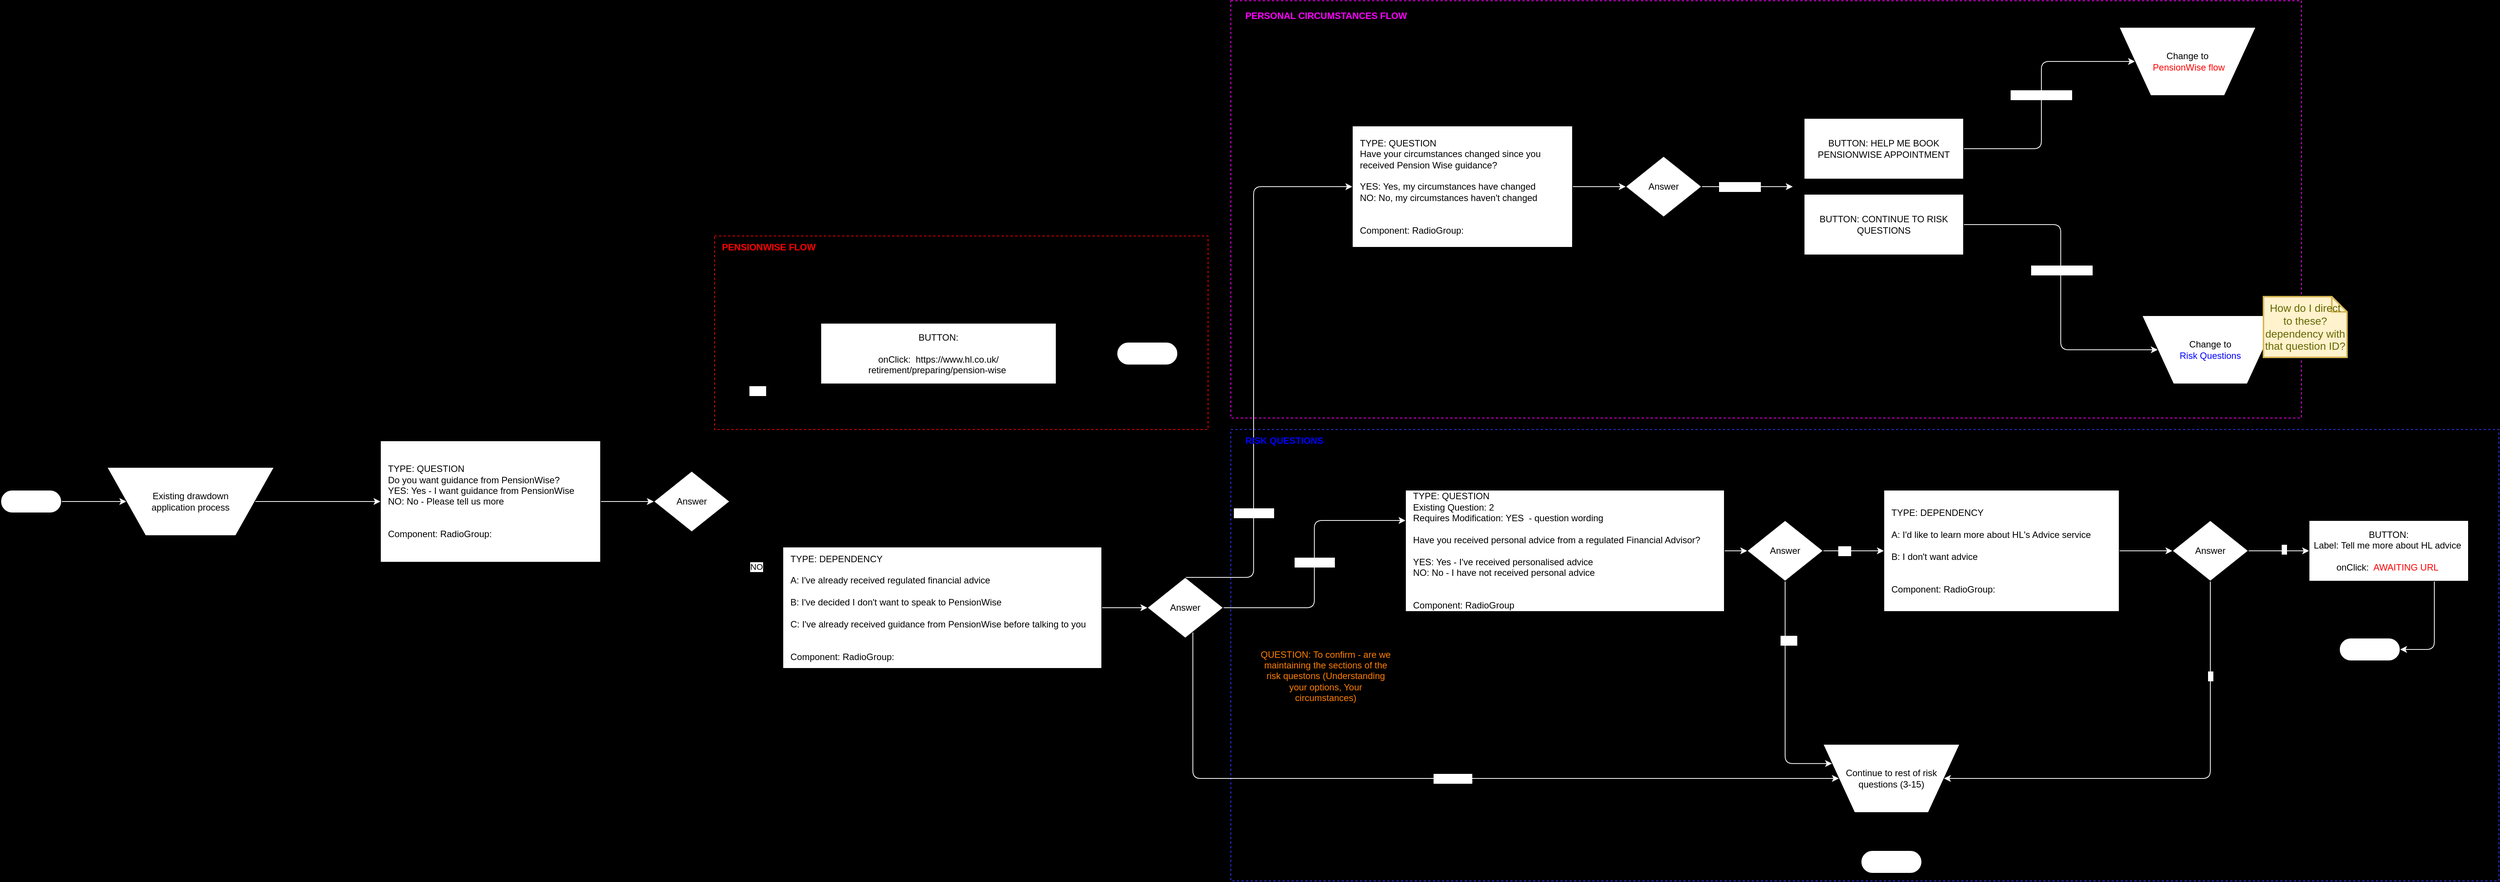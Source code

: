 <mxfile>
    <diagram id="alUt72OySs_jfltP_hej" name="Page-1">
        <mxGraphModel dx="2049" dy="1725" grid="1" gridSize="17" guides="1" tooltips="1" connect="1" arrows="1" fold="1" page="1" pageScale="1" pageWidth="3300" pageHeight="4681" background="#000000" math="0" shadow="0">
            <root>
                <mxCell id="0"/>
                <mxCell id="1" parent="0"/>
                <mxCell id="89" value="" style="whiteSpace=wrap;html=1;fontColor=#FFFFFF;fillColor=none;dashed=1;strokeColor=#3333FF;" parent="1" vertex="1">
                    <mxGeometry x="1620" y="625" width="1670" height="595" as="geometry"/>
                </mxCell>
                <mxCell id="95" value="" style="whiteSpace=wrap;html=1;fontColor=#FFFFFF;fillColor=none;dashed=1;strokeColor=#FF00FF;" parent="1" vertex="1">
                    <mxGeometry x="1620" y="60" width="1410" height="550" as="geometry"/>
                </mxCell>
                <mxCell id="92" value="" style="whiteSpace=wrap;html=1;fontColor=#FFFFFF;fillColor=none;dashed=1;strokeColor=#FF0000;" parent="1" vertex="1">
                    <mxGeometry x="940" y="370" width="650" height="255" as="geometry"/>
                </mxCell>
                <mxCell id="80" value="" style="whiteSpace=wrap;html=1;aspect=fixed;fontColor=#FFFFFF;fillColor=none;dashed=1;" parent="1" vertex="1">
                    <mxGeometry x="2360" y="185" width="240" height="240" as="geometry"/>
                </mxCell>
                <mxCell id="28" style="edgeStyle=elbowEdgeStyle;jumpSize=0;html=1;exitX=1;exitY=0.5;exitDx=0;exitDy=0;entryX=0;entryY=0.5;entryDx=0;entryDy=0;fontColor=#FFFFFF;strokeColor=#FFFFFF;strokeWidth=1;" parent="1" source="3" target="27" edge="1">
                    <mxGeometry relative="1" as="geometry"/>
                </mxCell>
                <mxCell id="3" value="TYPE: DEPENDENCY&lt;br&gt;&lt;br&gt;A: I've already received regulated financial advice&lt;br&gt;&lt;br&gt;B: I've decided I don't want to speak to PensionWise&lt;br&gt;&lt;br&gt;C: I've already received guidance from PensionWise before talking to you&lt;br&gt;&lt;br&gt;&lt;br&gt;Component: RadioGroup:&amp;nbsp;" style="rounded=0;whiteSpace=wrap;html=1;align=left;spacingLeft=8;" parent="1" vertex="1">
                    <mxGeometry x="1030" y="780" width="420" height="160" as="geometry"/>
                </mxCell>
                <mxCell id="99" style="edgeStyle=none;html=1;exitX=0.5;exitY=1;exitDx=0;exitDy=0;entryX=0.5;entryY=0.5;entryDx=0;entryDy=-15;entryPerimeter=0;" parent="1" source="5" target="98" edge="1">
                    <mxGeometry relative="1" as="geometry"/>
                </mxCell>
                <mxCell id="5" value="Continue to rest of risk &lt;br&gt;questions (3-15)" style="verticalLabelPosition=middle;verticalAlign=middle;html=1;shape=trapezoid;perimeter=trapezoidPerimeter;whiteSpace=wrap;size=0.23;arcSize=10;flipV=1;labelPosition=center;align=center;" parent="1" vertex="1">
                    <mxGeometry x="2400" y="1040" width="180" height="90" as="geometry"/>
                </mxCell>
                <mxCell id="12" style="edgeStyle=elbowEdgeStyle;html=1;entryX=0;entryY=0.5;entryDx=0;entryDy=0;" parent="1" source="11" target="3" edge="1">
                    <mxGeometry relative="1" as="geometry"/>
                </mxCell>
                <mxCell id="13" value="NO" style="edgeLabel;html=1;align=center;verticalAlign=middle;resizable=0;points=[];" parent="12" vertex="1" connectable="0">
                    <mxGeometry x="0.152" relative="1" as="geometry">
                        <mxPoint as="offset"/>
                    </mxGeometry>
                </mxCell>
                <mxCell id="18" style="edgeStyle=elbowEdgeStyle;html=1;exitX=0.5;exitY=0;exitDx=0;exitDy=0;entryX=0;entryY=0.5;entryDx=0;entryDy=0;fontColor=#FFFFFF;" parent="1" source="11" target="14" edge="1">
                    <mxGeometry relative="1" as="geometry"/>
                </mxCell>
                <mxCell id="19" value="YES" style="edgeLabel;html=1;align=center;verticalAlign=middle;resizable=0;points=[];fontColor=#FFFFFF;" parent="18" vertex="1" connectable="0">
                    <mxGeometry x="0.176" y="-1" relative="1" as="geometry">
                        <mxPoint as="offset"/>
                    </mxGeometry>
                </mxCell>
                <mxCell id="11" value="&lt;span&gt;Answer&lt;/span&gt;" style="rhombus;html=1;spacing=3;whiteSpace=wrap;spacingTop=0;spacingLeft=0;" parent="1" vertex="1">
                    <mxGeometry x="860" y="680" width="100" height="80" as="geometry"/>
                </mxCell>
                <mxCell id="17" style="edgeStyle=elbowEdgeStyle;html=1;entryX=0;entryY=0.5;entryDx=0;entryDy=0;entryPerimeter=0;fontColor=#FFFFFF;" parent="1" source="14" target="16" edge="1">
                    <mxGeometry relative="1" as="geometry"/>
                </mxCell>
                <mxCell id="14" value="BUTTON:&lt;br&gt;&lt;br&gt;onClick:&amp;nbsp; https://www.hl.co.uk/&lt;br/&gt;retirement/preparing/pension-wise&amp;nbsp;" style="rounded=0;whiteSpace=wrap;html=1;" parent="1" vertex="1">
                    <mxGeometry x="1080" y="485" width="310" height="80" as="geometry"/>
                </mxCell>
                <mxCell id="16" value="&lt;font color=&quot;#ffffff&quot;&gt;END&lt;/font&gt;" style="html=1;dashed=0;whitespace=wrap;shape=mxgraph.dfd.start;fontColor=#FF0000;" parent="1" vertex="1">
                    <mxGeometry x="1470" y="510" width="80" height="30" as="geometry"/>
                </mxCell>
                <mxCell id="24" style="edgeStyle=elbowEdgeStyle;jumpSize=0;html=1;exitX=1;exitY=0.5;exitDx=0;exitDy=0;entryX=0;entryY=0.5;entryDx=0;entryDy=0;fontColor=#FFFFFF;strokeColor=#FFFFFF;strokeWidth=1;" parent="1" source="23" target="11" edge="1">
                    <mxGeometry relative="1" as="geometry"/>
                </mxCell>
                <mxCell id="23" value="TYPE: QUESTION&lt;br&gt;&lt;span style=&quot;text-align: center&quot;&gt;Do you want guidance from PensionWise?&lt;br&gt;&lt;/span&gt;YES: Yes - I want guidance from PensionWise&lt;br&gt;NO: No - Please tell us more&lt;br&gt;&lt;br&gt;&lt;br&gt;Component: RadioGroup:&amp;nbsp;" style="rounded=0;whiteSpace=wrap;html=1;align=left;spacingLeft=8;" parent="1" vertex="1">
                    <mxGeometry x="500" y="640" width="290" height="160" as="geometry"/>
                </mxCell>
                <mxCell id="29" style="edgeStyle=elbowEdgeStyle;jumpSize=0;html=1;fontColor=#FFFFFF;strokeColor=#FFFFFF;strokeWidth=1;entryX=0;entryY=0.5;entryDx=0;entryDy=0;" parent="1" source="27" target="5" edge="1">
                    <mxGeometry relative="1" as="geometry">
                        <Array as="points">
                            <mxPoint x="1570" y="970"/>
                            <mxPoint x="1980" y="790"/>
                        </Array>
                    </mxGeometry>
                </mxCell>
                <mxCell id="30" value="OPTION A" style="edgeLabel;html=1;align=center;verticalAlign=middle;resizable=0;points=[];fontColor=#FFFFFF;" parent="29" vertex="1" connectable="0">
                    <mxGeometry x="0.192" y="4" relative="1" as="geometry">
                        <mxPoint x="-87" y="4" as="offset"/>
                    </mxGeometry>
                </mxCell>
                <mxCell id="68" style="edgeStyle=elbowEdgeStyle;jumpSize=0;html=1;exitX=1;exitY=0.5;exitDx=0;exitDy=0;entryX=0;entryY=0.25;entryDx=0;entryDy=0;fontColor=#FFFFFF;strokeColor=#FFFFFF;strokeWidth=1;" parent="1" source="27" target="32" edge="1">
                    <mxGeometry relative="1" as="geometry"/>
                </mxCell>
                <mxCell id="70" value="OPTION B" style="edgeLabel;html=1;align=center;verticalAlign=middle;resizable=0;points=[];fontColor=#FFFFFF;" parent="68" vertex="1" connectable="0">
                    <mxGeometry x="0.076" relative="1" as="geometry">
                        <mxPoint y="11" as="offset"/>
                    </mxGeometry>
                </mxCell>
                <mxCell id="72" style="edgeStyle=elbowEdgeStyle;jumpSize=0;html=1;exitX=0.5;exitY=0;exitDx=0;exitDy=0;entryX=0;entryY=0.5;entryDx=0;entryDy=0;fontColor=#FFFFFF;strokeColor=#FFFFFF;strokeWidth=1;" parent="1" source="27" target="71" edge="1">
                    <mxGeometry relative="1" as="geometry">
                        <Array as="points">
                            <mxPoint x="1650" y="560"/>
                        </Array>
                    </mxGeometry>
                </mxCell>
                <mxCell id="73" value="OPTION C" style="edgeLabel;html=1;align=center;verticalAlign=middle;resizable=0;points=[];fontColor=#FFFFFF;" parent="72" vertex="1" connectable="0">
                    <mxGeometry x="0.725" y="2" relative="1" as="geometry">
                        <mxPoint x="-29" y="432" as="offset"/>
                    </mxGeometry>
                </mxCell>
                <mxCell id="27" value="&lt;span&gt;Answer&lt;/span&gt;" style="rhombus;html=1;spacing=3;whiteSpace=wrap;spacingTop=0;spacingLeft=0;" parent="1" vertex="1">
                    <mxGeometry x="1510" y="820" width="100" height="80" as="geometry"/>
                </mxCell>
                <mxCell id="39" style="edgeStyle=elbowEdgeStyle;jumpSize=0;html=1;exitX=1;exitY=0.5;exitDx=0;exitDy=0;entryX=0;entryY=0.5;entryDx=0;entryDy=0;fontColor=#FF8000;strokeColor=#FFFFFF;strokeWidth=1;" parent="1" source="32" target="38" edge="1">
                    <mxGeometry relative="1" as="geometry"/>
                </mxCell>
                <mxCell id="32" value="TYPE: QUESTION&lt;br&gt;Existing Question: 2&lt;br&gt;Requires Modification: YES&amp;nbsp; - question wording&lt;br&gt;&lt;br&gt;Have you received personal advice from a regulated Financial Advisor?&lt;br&gt;&lt;br&gt;YES: Yes - I've received personalised advice&lt;br&gt;NO: No - I have not received personal advice&lt;br&gt;&lt;br&gt;&lt;br&gt;Component: RadioGroup" style="rounded=0;whiteSpace=wrap;html=1;align=left;spacingLeft=8;" parent="1" vertex="1">
                    <mxGeometry x="1850" y="705" width="420" height="160" as="geometry"/>
                </mxCell>
                <mxCell id="37" value="QUESTION: To confirm - are we maintaining the sections of the risk questons (Understanding your options, Your circumstances)" style="text;html=1;strokeColor=none;fillColor=none;align=center;verticalAlign=middle;whiteSpace=wrap;rounded=0;fontColor=#FF8000;" parent="1" vertex="1">
                    <mxGeometry x="1655" y="900" width="180" height="100" as="geometry"/>
                </mxCell>
                <mxCell id="40" style="edgeStyle=elbowEdgeStyle;jumpSize=0;html=1;exitX=0.5;exitY=1;exitDx=0;exitDy=0;entryX=0;entryY=0.25;entryDx=0;entryDy=0;fontColor=#FF8000;strokeColor=#FFFFFF;strokeWidth=1;" parent="1" source="38" target="5" edge="1">
                    <mxGeometry relative="1" as="geometry">
                        <Array as="points">
                            <mxPoint x="2350" y="1010"/>
                            <mxPoint x="2190" y="1260"/>
                            <mxPoint x="2290" y="1390"/>
                            <mxPoint x="2290" y="1370"/>
                            <mxPoint x="2250" y="1380"/>
                            <mxPoint x="2190" y="1360"/>
                            <mxPoint x="2190" y="980"/>
                        </Array>
                    </mxGeometry>
                </mxCell>
                <mxCell id="46" value="YES" style="edgeLabel;html=1;align=center;verticalAlign=middle;resizable=0;points=[];fontColor=#FFFFFF;" parent="40" vertex="1" connectable="0">
                    <mxGeometry x="-0.482" y="4" relative="1" as="geometry">
                        <mxPoint as="offset"/>
                    </mxGeometry>
                </mxCell>
                <mxCell id="48" style="edgeStyle=elbowEdgeStyle;jumpSize=0;html=1;exitX=1;exitY=0.5;exitDx=0;exitDy=0;entryX=0;entryY=0.5;entryDx=0;entryDy=0;fontColor=#FFFFFF;strokeColor=#FFFFFF;strokeWidth=1;" parent="1" source="38" target="45" edge="1">
                    <mxGeometry relative="1" as="geometry"/>
                </mxCell>
                <mxCell id="49" value="NO" style="edgeLabel;html=1;align=center;verticalAlign=middle;resizable=0;points=[];fontColor=#FFFFFF;" parent="48" vertex="1" connectable="0">
                    <mxGeometry x="-0.314" relative="1" as="geometry">
                        <mxPoint as="offset"/>
                    </mxGeometry>
                </mxCell>
                <mxCell id="38" value="&lt;span&gt;Answer&lt;/span&gt;" style="rhombus;html=1;spacing=3;whiteSpace=wrap;spacingTop=0;spacingLeft=0;" parent="1" vertex="1">
                    <mxGeometry x="2300" y="745" width="100" height="80" as="geometry"/>
                </mxCell>
                <mxCell id="50" style="edgeStyle=elbowEdgeStyle;jumpSize=0;html=1;exitX=1;exitY=0.5;exitDx=0;exitDy=0;fontColor=#FFFFFF;strokeColor=#FFFFFF;strokeWidth=1;" parent="1" source="45" target="47" edge="1">
                    <mxGeometry relative="1" as="geometry"/>
                </mxCell>
                <mxCell id="45" value="TYPE: DEPENDENCY&lt;br&gt;&lt;br&gt;A: I'd like to learn more about HL's Advice service&lt;br&gt;&lt;br&gt;B: I don't want advice&lt;br&gt;&lt;br&gt;&lt;br&gt;Component: RadioGroup:&amp;nbsp;" style="rounded=0;whiteSpace=wrap;html=1;align=left;spacingLeft=8;" parent="1" vertex="1">
                    <mxGeometry x="2480" y="705" width="310" height="160" as="geometry"/>
                </mxCell>
                <mxCell id="54" style="edgeStyle=elbowEdgeStyle;jumpSize=0;html=1;exitX=1;exitY=0.5;exitDx=0;exitDy=0;entryX=0;entryY=0.5;entryDx=0;entryDy=0;fontColor=#FF0000;strokeColor=#FFFFFF;strokeWidth=1;" parent="1" source="47" target="53" edge="1">
                    <mxGeometry relative="1" as="geometry"/>
                </mxCell>
                <mxCell id="56" value="&lt;font color=&quot;#ffffff&quot;&gt;A&lt;/font&gt;" style="edgeLabel;html=1;align=center;verticalAlign=middle;resizable=0;points=[];fontColor=#FF0000;" parent="54" vertex="1" connectable="0">
                    <mxGeometry x="-0.308" y="-1" relative="1" as="geometry">
                        <mxPoint x="19" y="-3" as="offset"/>
                    </mxGeometry>
                </mxCell>
                <mxCell id="59" style="edgeStyle=elbowEdgeStyle;jumpSize=0;html=1;exitX=0.5;exitY=1;exitDx=0;exitDy=0;fontColor=#FFFFFF;strokeColor=#FFFFFF;strokeWidth=1;" parent="1" source="47" target="5" edge="1">
                    <mxGeometry relative="1" as="geometry">
                        <Array as="points">
                            <mxPoint x="2910" y="910"/>
                            <mxPoint x="3000" y="1050"/>
                            <mxPoint x="2940" y="1080"/>
                            <mxPoint x="2760" y="1220"/>
                        </Array>
                    </mxGeometry>
                </mxCell>
                <mxCell id="60" value="B" style="edgeLabel;html=1;align=center;verticalAlign=middle;resizable=0;points=[];fontColor=#FFFFFF;" parent="59" vertex="1" connectable="0">
                    <mxGeometry x="0.149" y="1" relative="1" as="geometry">
                        <mxPoint x="91" y="-136" as="offset"/>
                    </mxGeometry>
                </mxCell>
                <mxCell id="47" value="&lt;span&gt;Answer&lt;/span&gt;" style="rhombus;html=1;spacing=3;whiteSpace=wrap;spacingTop=0;spacingLeft=0;" parent="1" vertex="1">
                    <mxGeometry x="2860" y="745" width="100" height="80" as="geometry"/>
                </mxCell>
                <mxCell id="61" style="edgeStyle=elbowEdgeStyle;jumpSize=0;html=1;exitX=1;exitY=0.5;exitDx=0;exitDy=0;fontColor=#FFFFFF;strokeColor=#FFFFFF;strokeWidth=1;" parent="1" source="53" target="58" edge="1">
                    <mxGeometry relative="1" as="geometry"/>
                </mxCell>
                <mxCell id="53" value="BUTTON:&lt;br&gt;Label: Tell me more about HL advice&amp;nbsp;&lt;br&gt;&lt;br&gt;onClick:&amp;nbsp;&lt;font color=&quot;#ff0000&quot;&gt; AWAITING URL&amp;nbsp;&lt;/font&gt;" style="rounded=0;whiteSpace=wrap;html=1;" parent="1" vertex="1">
                    <mxGeometry x="3040" y="745" width="210" height="80" as="geometry"/>
                </mxCell>
                <mxCell id="58" value="&lt;font color=&quot;#ffffff&quot;&gt;END&lt;/font&gt;" style="html=1;dashed=0;whitespace=wrap;shape=mxgraph.dfd.start;fontColor=#FF0000;" parent="1" vertex="1">
                    <mxGeometry x="3080" y="900" width="80" height="30" as="geometry"/>
                </mxCell>
                <mxCell id="65" style="edgeStyle=elbowEdgeStyle;jumpSize=0;html=1;exitX=1;exitY=0.5;exitDx=0;exitDy=0;exitPerimeter=0;entryX=0;entryY=0.5;entryDx=0;entryDy=0;fontColor=#FFFFFF;strokeColor=#FFFFFF;strokeWidth=1;" parent="1" source="63" target="64" edge="1">
                    <mxGeometry relative="1" as="geometry"/>
                </mxCell>
                <mxCell id="63" value="&lt;font color=&quot;#ffffff&quot;&gt;START&lt;/font&gt;" style="html=1;dashed=0;whitespace=wrap;shape=mxgraph.dfd.start;fontColor=#FF0000;" parent="1" vertex="1">
                    <mxGeometry y="705" width="80" height="30" as="geometry"/>
                </mxCell>
                <mxCell id="66" style="edgeStyle=elbowEdgeStyle;jumpSize=0;html=1;exitX=1;exitY=0.5;exitDx=0;exitDy=0;entryX=0;entryY=0.5;entryDx=0;entryDy=0;fontColor=#FFFFFF;strokeColor=#FFFFFF;strokeWidth=1;" parent="1" source="64" target="23" edge="1">
                    <mxGeometry relative="1" as="geometry"/>
                </mxCell>
                <mxCell id="64" value="Existing drawdown &lt;br&gt;application process" style="verticalLabelPosition=middle;verticalAlign=middle;html=1;shape=trapezoid;perimeter=trapezoidPerimeter;whiteSpace=wrap;size=0.23;arcSize=10;flipV=1;labelPosition=center;align=center;" parent="1" vertex="1">
                    <mxGeometry x="140" y="675" width="220" height="90" as="geometry"/>
                </mxCell>
                <mxCell id="75" style="edgeStyle=elbowEdgeStyle;jumpSize=0;html=1;exitX=1;exitY=0.5;exitDx=0;exitDy=0;entryX=0;entryY=0.5;entryDx=0;entryDy=0;fontColor=#FFFFFF;strokeColor=#FFFFFF;strokeWidth=1;" parent="1" source="71" target="74" edge="1">
                    <mxGeometry relative="1" as="geometry"/>
                </mxCell>
                <mxCell id="71" value="TYPE: QUESTION&lt;br&gt;Have your circumstances changed since you received Pension Wise guidance?&lt;br&gt;&lt;br&gt;YES: Yes, my circumstances have changed&lt;br&gt;NO: No, my circumstances haven't changed&lt;br&gt;&lt;br&gt;&lt;br&gt;Component: RadioGroup:&amp;nbsp;" style="rounded=0;whiteSpace=wrap;html=1;align=left;spacingLeft=8;" parent="1" vertex="1">
                    <mxGeometry x="1780" y="225" width="290" height="160" as="geometry"/>
                </mxCell>
                <mxCell id="81" style="edgeStyle=elbowEdgeStyle;jumpSize=0;html=1;exitX=1;exitY=0.5;exitDx=0;exitDy=0;entryX=0;entryY=0.5;entryDx=0;entryDy=0;fontColor=#FFFFFF;strokeColor=#FFFFFF;strokeWidth=1;" parent="1" source="74" target="80" edge="1">
                    <mxGeometry relative="1" as="geometry"/>
                </mxCell>
                <mxCell id="82" value="YES or NO" style="edgeLabel;html=1;align=center;verticalAlign=middle;resizable=0;points=[];fontColor=#FFFFFF;" parent="81" vertex="1" connectable="0">
                    <mxGeometry x="-0.575" y="4" relative="1" as="geometry">
                        <mxPoint x="24" y="4" as="offset"/>
                    </mxGeometry>
                </mxCell>
                <mxCell id="74" value="&lt;span&gt;Answer&lt;/span&gt;" style="rhombus;html=1;spacing=3;whiteSpace=wrap;spacingTop=0;spacingLeft=0;" parent="1" vertex="1">
                    <mxGeometry x="2140" y="265" width="100" height="80" as="geometry"/>
                </mxCell>
                <mxCell id="84" style="edgeStyle=elbowEdgeStyle;jumpSize=0;html=1;exitX=1;exitY=0.5;exitDx=0;exitDy=0;fontColor=#FF0000;strokeColor=#FFFFFF;strokeWidth=1;" parent="1" source="76" target="83" edge="1">
                    <mxGeometry relative="1" as="geometry"/>
                </mxCell>
                <mxCell id="85" value="&lt;font color=&quot;#ffffff&quot;&gt;BUTTON CLICK&lt;/font&gt;" style="edgeLabel;html=1;align=center;verticalAlign=middle;resizable=0;points=[];fontColor=#FF0000;" parent="84" vertex="1" connectable="0">
                    <mxGeometry x="0.019" y="1" relative="1" as="geometry">
                        <mxPoint as="offset"/>
                    </mxGeometry>
                </mxCell>
                <mxCell id="76" value="BUTTON: HELP ME BOOK PENSIONWISE APPOINTMENT&lt;br&gt;" style="rounded=0;whiteSpace=wrap;html=1;" parent="1" vertex="1">
                    <mxGeometry x="2375" y="215" width="210" height="80" as="geometry"/>
                </mxCell>
                <mxCell id="87" style="edgeStyle=elbowEdgeStyle;jumpSize=0;html=1;exitX=1;exitY=0.5;exitDx=0;exitDy=0;entryX=0;entryY=0.5;entryDx=0;entryDy=0;fontColor=#FFFFFF;strokeColor=#FFFFFF;strokeWidth=1;" parent="1" source="77" target="86" edge="1">
                    <mxGeometry relative="1" as="geometry"/>
                </mxCell>
                <mxCell id="88" value="BUTTON CLICK" style="edgeLabel;html=1;align=center;verticalAlign=middle;resizable=0;points=[];fontColor=#FFFFFF;" parent="87" vertex="1" connectable="0">
                    <mxGeometry x="-0.109" y="1" relative="1" as="geometry">
                        <mxPoint as="offset"/>
                    </mxGeometry>
                </mxCell>
                <mxCell id="77" value="BUTTON: CONTINUE TO RISK QUESTIONS" style="rounded=0;whiteSpace=wrap;html=1;" parent="1" vertex="1">
                    <mxGeometry x="2375" y="315" width="210" height="80" as="geometry"/>
                </mxCell>
                <mxCell id="83" value="Change to&lt;br&gt;&lt;font color=&quot;#ff0000&quot;&gt;&amp;nbsp;PensionWise flow&lt;/font&gt;" style="verticalLabelPosition=middle;verticalAlign=middle;html=1;shape=trapezoid;perimeter=trapezoidPerimeter;whiteSpace=wrap;size=0.23;arcSize=10;flipV=1;labelPosition=center;align=center;" parent="1" vertex="1">
                    <mxGeometry x="2790" y="95" width="180" height="90" as="geometry"/>
                </mxCell>
                <mxCell id="86" value="Change to&lt;br&gt;&lt;font color=&quot;#0000ff&quot;&gt;Risk Questions&lt;/font&gt;" style="verticalLabelPosition=middle;verticalAlign=middle;html=1;shape=trapezoid;perimeter=trapezoidPerimeter;whiteSpace=wrap;size=0.23;arcSize=10;flipV=1;labelPosition=center;align=center;" parent="1" vertex="1">
                    <mxGeometry x="2820" y="475" width="180" height="90" as="geometry"/>
                </mxCell>
                <mxCell id="90" value="RISK QUESTIONS" style="text;html=1;align=center;verticalAlign=middle;resizable=0;points=[];autosize=1;strokeColor=none;fillColor=none;fontColor=#0000FF;fontStyle=1" parent="1" vertex="1">
                    <mxGeometry x="1630" y="630" width="120" height="20" as="geometry"/>
                </mxCell>
                <mxCell id="94" value="&lt;font color=&quot;#ff0000&quot;&gt;PENSIONWISE FLOW&lt;/font&gt;" style="text;html=1;align=center;verticalAlign=middle;resizable=0;points=[];autosize=1;strokeColor=none;fillColor=none;fontColor=#0000FF;fontStyle=1" parent="1" vertex="1">
                    <mxGeometry x="941" y="375" width="140" height="20" as="geometry"/>
                </mxCell>
                <mxCell id="96" value="PERSONAL CIRCUMSTANCES FLOW" style="text;html=1;align=center;verticalAlign=middle;resizable=0;points=[];autosize=1;strokeColor=none;fillColor=none;fontColor=#FF00FF;fontStyle=1" parent="1" vertex="1">
                    <mxGeometry x="1630" y="70" width="230" height="20" as="geometry"/>
                </mxCell>
                <mxCell id="98" value="&lt;font color=&quot;#ffffff&quot;&gt;END&lt;/font&gt;" style="html=1;dashed=0;whitespace=wrap;shape=mxgraph.dfd.start;fontColor=#FF0000;" parent="1" vertex="1">
                    <mxGeometry x="2450" y="1180" width="80" height="30" as="geometry"/>
                </mxCell>
                <mxCell id="100" value="How do I direct to these? dependency with that question ID?" style="shape=note;strokeWidth=2;fontSize=14;size=20;whiteSpace=wrap;html=1;fillColor=#fff2cc;strokeColor=#d6b656;fontColor=#666600;" parent="1" vertex="1">
                    <mxGeometry x="2980" y="450" width="110.0" height="80" as="geometry"/>
                </mxCell>
            </root>
        </mxGraphModel>
    </diagram>
</mxfile>